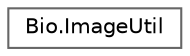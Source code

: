 digraph "Graphical Class Hierarchy"
{
 // LATEX_PDF_SIZE
  bgcolor="transparent";
  edge [fontname=Helvetica,fontsize=10,labelfontname=Helvetica,labelfontsize=10];
  node [fontname=Helvetica,fontsize=10,shape=box,height=0.2,width=0.4];
  rankdir="LR";
  Node0 [id="Node000000",label="Bio.ImageUtil",height=0.2,width=0.4,color="grey40", fillcolor="white", style="filled",URL="$class_bio_1_1_image_util.html",tooltip=" "];
}
